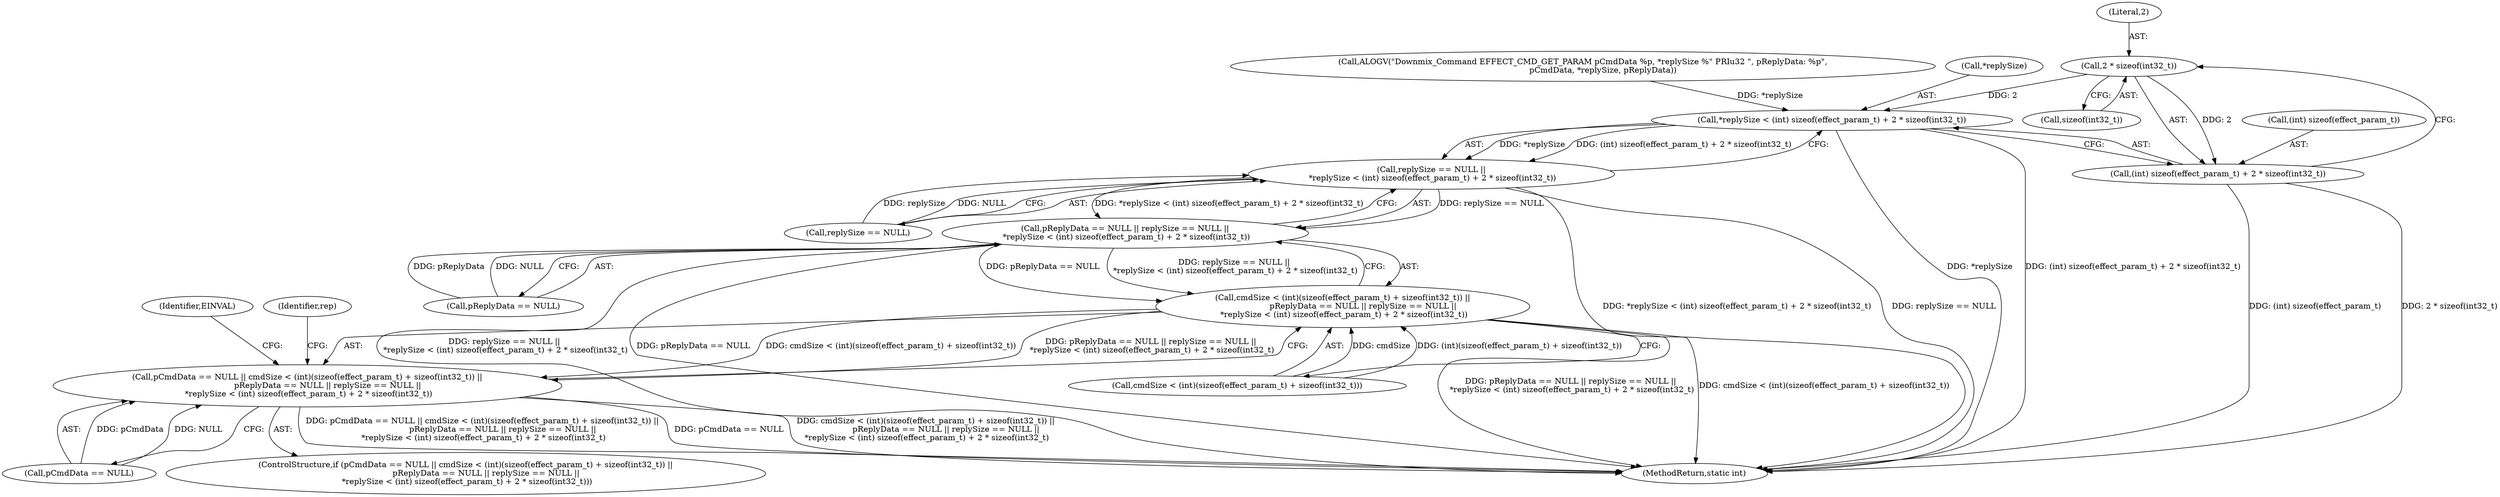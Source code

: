 digraph "0_Android_f490fc335772a9b14e78997486f4a572b0594c04@API" {
"1000252" [label="(Call,2 * sizeof(int32_t))"];
"1000244" [label="(Call,*replySize < (int) sizeof(effect_param_t) + 2 * sizeof(int32_t))"];
"1000240" [label="(Call,replySize == NULL ||\n *replySize < (int) sizeof(effect_param_t) + 2 * sizeof(int32_t))"];
"1000236" [label="(Call,pReplyData == NULL || replySize == NULL ||\n *replySize < (int) sizeof(effect_param_t) + 2 * sizeof(int32_t))"];
"1000226" [label="(Call,cmdSize < (int)(sizeof(effect_param_t) + sizeof(int32_t)) ||\n                pReplyData == NULL || replySize == NULL ||\n *replySize < (int) sizeof(effect_param_t) + 2 * sizeof(int32_t))"];
"1000222" [label="(Call,pCmdData == NULL || cmdSize < (int)(sizeof(effect_param_t) + sizeof(int32_t)) ||\n                pReplyData == NULL || replySize == NULL ||\n *replySize < (int) sizeof(effect_param_t) + 2 * sizeof(int32_t))"];
"1000247" [label="(Call,(int) sizeof(effect_param_t) + 2 * sizeof(int32_t))"];
"1000247" [label="(Call,(int) sizeof(effect_param_t) + 2 * sizeof(int32_t))"];
"1000259" [label="(Identifier,EINVAL)"];
"1000240" [label="(Call,replySize == NULL ||\n *replySize < (int) sizeof(effect_param_t) + 2 * sizeof(int32_t))"];
"1000241" [label="(Call,replySize == NULL)"];
"1000253" [label="(Literal,2)"];
"1000244" [label="(Call,*replySize < (int) sizeof(effect_param_t) + 2 * sizeof(int32_t))"];
"1000226" [label="(Call,cmdSize < (int)(sizeof(effect_param_t) + sizeof(int32_t)) ||\n                pReplyData == NULL || replySize == NULL ||\n *replySize < (int) sizeof(effect_param_t) + 2 * sizeof(int32_t))"];
"1000237" [label="(Call,pReplyData == NULL)"];
"1000215" [label="(Call,ALOGV(\"Downmix_Command EFFECT_CMD_GET_PARAM pCmdData %p, *replySize %\" PRIu32 \", pReplyData: %p\",\n                pCmdData, *replySize, pReplyData))"];
"1000252" [label="(Call,2 * sizeof(int32_t))"];
"1000236" [label="(Call,pReplyData == NULL || replySize == NULL ||\n *replySize < (int) sizeof(effect_param_t) + 2 * sizeof(int32_t))"];
"1000248" [label="(Call,(int) sizeof(effect_param_t))"];
"1000222" [label="(Call,pCmdData == NULL || cmdSize < (int)(sizeof(effect_param_t) + sizeof(int32_t)) ||\n                pReplyData == NULL || replySize == NULL ||\n *replySize < (int) sizeof(effect_param_t) + 2 * sizeof(int32_t))"];
"1000254" [label="(Call,sizeof(int32_t))"];
"1000262" [label="(Identifier,rep)"];
"1000227" [label="(Call,cmdSize < (int)(sizeof(effect_param_t) + sizeof(int32_t)))"];
"1000585" [label="(MethodReturn,static int)"];
"1000221" [label="(ControlStructure,if (pCmdData == NULL || cmdSize < (int)(sizeof(effect_param_t) + sizeof(int32_t)) ||\n                pReplyData == NULL || replySize == NULL ||\n *replySize < (int) sizeof(effect_param_t) + 2 * sizeof(int32_t)))"];
"1000245" [label="(Call,*replySize)"];
"1000223" [label="(Call,pCmdData == NULL)"];
"1000252" -> "1000247"  [label="AST: "];
"1000252" -> "1000254"  [label="CFG: "];
"1000253" -> "1000252"  [label="AST: "];
"1000254" -> "1000252"  [label="AST: "];
"1000247" -> "1000252"  [label="CFG: "];
"1000252" -> "1000244"  [label="DDG: 2"];
"1000252" -> "1000247"  [label="DDG: 2"];
"1000244" -> "1000240"  [label="AST: "];
"1000244" -> "1000247"  [label="CFG: "];
"1000245" -> "1000244"  [label="AST: "];
"1000247" -> "1000244"  [label="AST: "];
"1000240" -> "1000244"  [label="CFG: "];
"1000244" -> "1000585"  [label="DDG: *replySize"];
"1000244" -> "1000585"  [label="DDG: (int) sizeof(effect_param_t) + 2 * sizeof(int32_t)"];
"1000244" -> "1000240"  [label="DDG: *replySize"];
"1000244" -> "1000240"  [label="DDG: (int) sizeof(effect_param_t) + 2 * sizeof(int32_t)"];
"1000215" -> "1000244"  [label="DDG: *replySize"];
"1000240" -> "1000236"  [label="AST: "];
"1000240" -> "1000241"  [label="CFG: "];
"1000241" -> "1000240"  [label="AST: "];
"1000236" -> "1000240"  [label="CFG: "];
"1000240" -> "1000585"  [label="DDG: *replySize < (int) sizeof(effect_param_t) + 2 * sizeof(int32_t)"];
"1000240" -> "1000585"  [label="DDG: replySize == NULL"];
"1000240" -> "1000236"  [label="DDG: replySize == NULL"];
"1000240" -> "1000236"  [label="DDG: *replySize < (int) sizeof(effect_param_t) + 2 * sizeof(int32_t)"];
"1000241" -> "1000240"  [label="DDG: replySize"];
"1000241" -> "1000240"  [label="DDG: NULL"];
"1000236" -> "1000226"  [label="AST: "];
"1000236" -> "1000237"  [label="CFG: "];
"1000237" -> "1000236"  [label="AST: "];
"1000226" -> "1000236"  [label="CFG: "];
"1000236" -> "1000585"  [label="DDG: pReplyData == NULL"];
"1000236" -> "1000585"  [label="DDG: replySize == NULL ||\n *replySize < (int) sizeof(effect_param_t) + 2 * sizeof(int32_t)"];
"1000236" -> "1000226"  [label="DDG: pReplyData == NULL"];
"1000236" -> "1000226"  [label="DDG: replySize == NULL ||\n *replySize < (int) sizeof(effect_param_t) + 2 * sizeof(int32_t)"];
"1000237" -> "1000236"  [label="DDG: pReplyData"];
"1000237" -> "1000236"  [label="DDG: NULL"];
"1000226" -> "1000222"  [label="AST: "];
"1000226" -> "1000227"  [label="CFG: "];
"1000227" -> "1000226"  [label="AST: "];
"1000222" -> "1000226"  [label="CFG: "];
"1000226" -> "1000585"  [label="DDG: cmdSize < (int)(sizeof(effect_param_t) + sizeof(int32_t))"];
"1000226" -> "1000585"  [label="DDG: pReplyData == NULL || replySize == NULL ||\n *replySize < (int) sizeof(effect_param_t) + 2 * sizeof(int32_t)"];
"1000226" -> "1000222"  [label="DDG: cmdSize < (int)(sizeof(effect_param_t) + sizeof(int32_t))"];
"1000226" -> "1000222"  [label="DDG: pReplyData == NULL || replySize == NULL ||\n *replySize < (int) sizeof(effect_param_t) + 2 * sizeof(int32_t)"];
"1000227" -> "1000226"  [label="DDG: cmdSize"];
"1000227" -> "1000226"  [label="DDG: (int)(sizeof(effect_param_t) + sizeof(int32_t))"];
"1000222" -> "1000221"  [label="AST: "];
"1000222" -> "1000223"  [label="CFG: "];
"1000223" -> "1000222"  [label="AST: "];
"1000259" -> "1000222"  [label="CFG: "];
"1000262" -> "1000222"  [label="CFG: "];
"1000222" -> "1000585"  [label="DDG: pCmdData == NULL"];
"1000222" -> "1000585"  [label="DDG: cmdSize < (int)(sizeof(effect_param_t) + sizeof(int32_t)) ||\n                pReplyData == NULL || replySize == NULL ||\n *replySize < (int) sizeof(effect_param_t) + 2 * sizeof(int32_t)"];
"1000222" -> "1000585"  [label="DDG: pCmdData == NULL || cmdSize < (int)(sizeof(effect_param_t) + sizeof(int32_t)) ||\n                pReplyData == NULL || replySize == NULL ||\n *replySize < (int) sizeof(effect_param_t) + 2 * sizeof(int32_t)"];
"1000223" -> "1000222"  [label="DDG: pCmdData"];
"1000223" -> "1000222"  [label="DDG: NULL"];
"1000248" -> "1000247"  [label="AST: "];
"1000247" -> "1000585"  [label="DDG: (int) sizeof(effect_param_t)"];
"1000247" -> "1000585"  [label="DDG: 2 * sizeof(int32_t)"];
}
